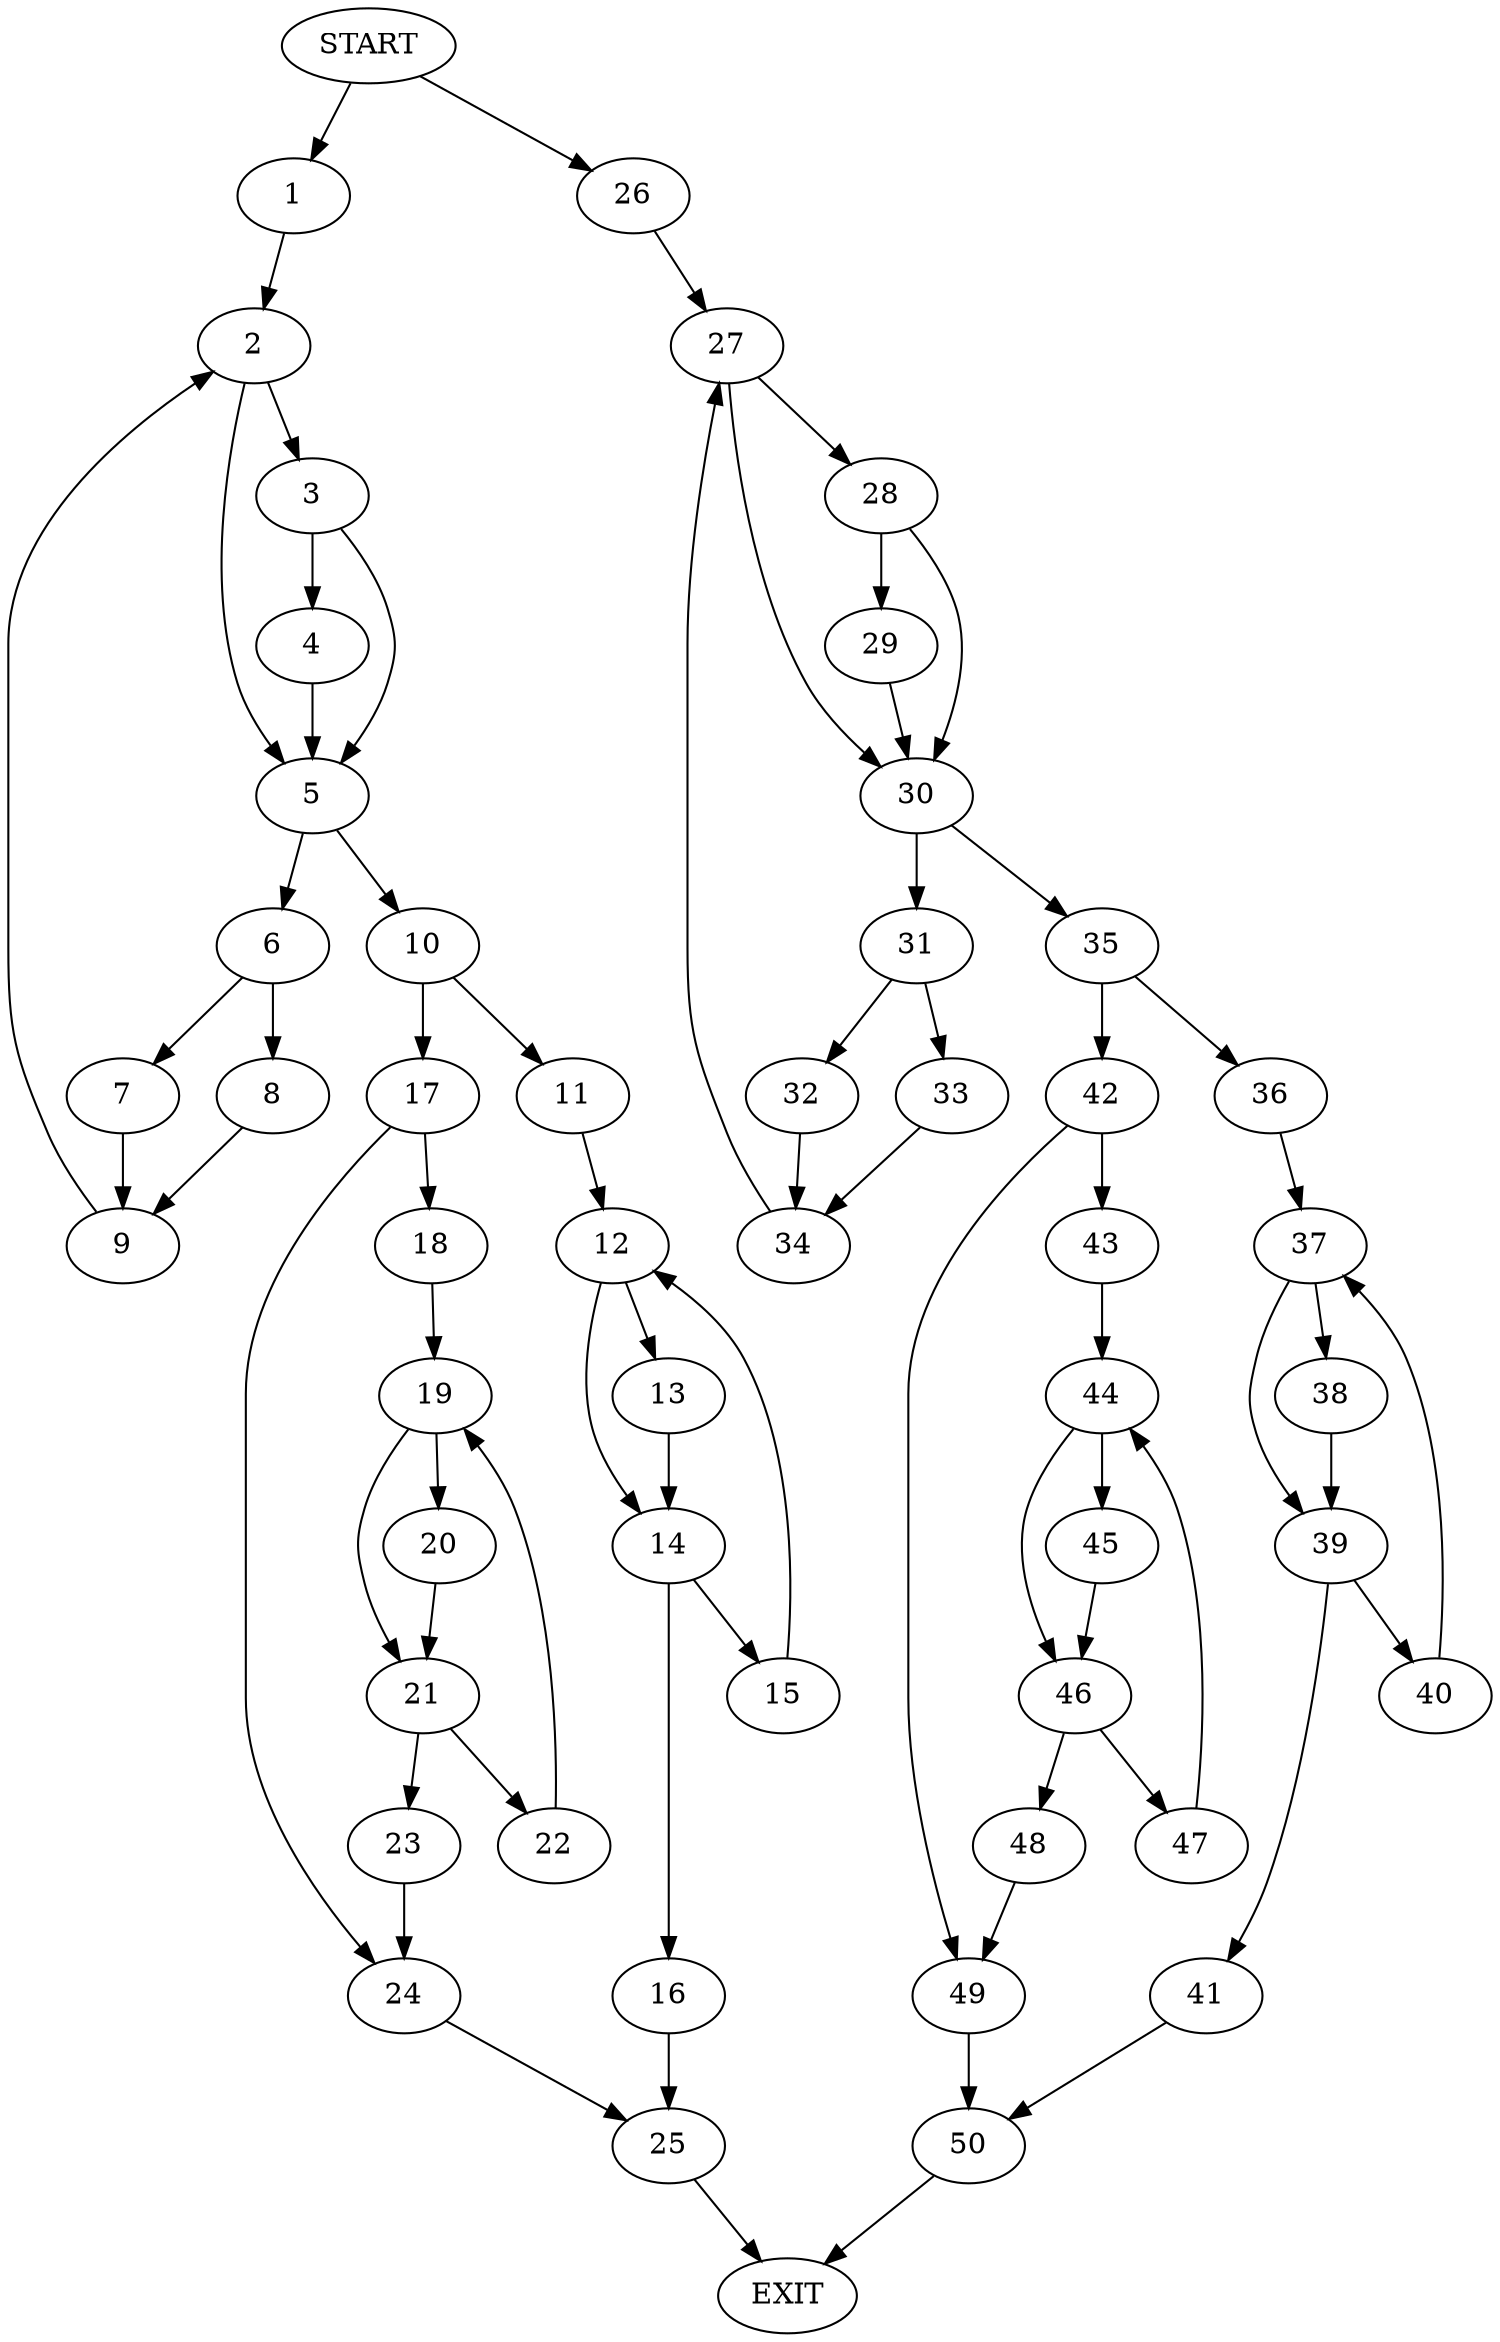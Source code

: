 digraph { 
0 [label="START"];
1;
2;
3;
4;
5;
6;
7;
8;
9;
10;
11;
12;
13;
14;
15;
16;
17;
18;
19;
20;
21;
22;
23;
24;
25;
26;
27;
28;
29;
30;
31;
32;
33;
34;
35;
36;
37;
38;
39;
40;
41;
42;
43;
44;
45;
46;
47;
48;
49;
50;
51[label="EXIT"];
0 -> 1;
0 -> 26;
1 -> 2;
2 -> 3;
2 -> 5;
3 -> 4;
3 -> 5;
4 -> 5;
5 -> 6;
5 -> 10;
6 -> 7;
6 -> 8;
7 -> 9;
8 -> 9;
9 -> 2;
10 -> 11;
10 -> 17;
11 -> 12;
12 -> 13;
12 -> 14;
13 -> 14;
14 -> 15;
14 -> 16;
15 -> 12;
16 -> 25;
17 -> 18;
17 -> 24;
18 -> 19;
19 -> 20;
19 -> 21;
20 -> 21;
21 -> 22;
21 -> 23;
22 -> 19;
23 -> 24;
24 -> 25;
25 -> 51;
26 -> 27;
27 -> 28;
27 -> 30;
28 -> 29;
28 -> 30;
29 -> 30;
30 -> 31;
30 -> 35;
31 -> 32;
31 -> 33;
32 -> 34;
33 -> 34;
34 -> 27;
35 -> 36;
35 -> 42;
36 -> 37;
37 -> 38;
37 -> 39;
38 -> 39;
39 -> 40;
39 -> 41;
40 -> 37;
41 -> 50;
42 -> 43;
42 -> 49;
43 -> 44;
44 -> 45;
44 -> 46;
45 -> 46;
46 -> 47;
46 -> 48;
47 -> 44;
48 -> 49;
49 -> 50;
50 -> 51;
}